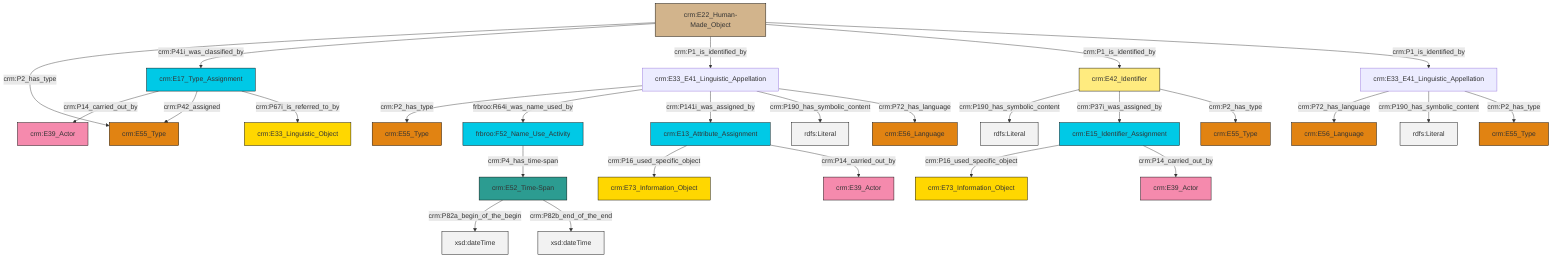 graph TD
classDef Literal fill:#f2f2f2,stroke:#000000;
classDef CRM_Entity fill:#FFFFFF,stroke:#000000;
classDef Temporal_Entity fill:#00C9E6, stroke:#000000;
classDef Type fill:#E18312, stroke:#000000;
classDef Time-Span fill:#2C9C91, stroke:#000000;
classDef Appellation fill:#FFEB7F, stroke:#000000;
classDef Place fill:#008836, stroke:#000000;
classDef Persistent_Item fill:#B266B2, stroke:#000000;
classDef Conceptual_Object fill:#FFD700, stroke:#000000;
classDef Physical_Thing fill:#D2B48C, stroke:#000000;
classDef Actor fill:#f58aad, stroke:#000000;
classDef PC_Classes fill:#4ce600, stroke:#000000;
classDef Multi fill:#cccccc,stroke:#000000;

0["crm:E33_E41_Linguistic_Appellation"]:::Default -->|crm:P72_has_language| 1["crm:E56_Language"]:::Type
2["crm:E17_Type_Assignment"]:::Temporal_Entity -->|crm:P14_carried_out_by| 3["crm:E39_Actor"]:::Actor
8["crm:E22_Human-Made_Object"]:::Physical_Thing -->|crm:P2_has_type| 9["crm:E55_Type"]:::Type
8["crm:E22_Human-Made_Object"]:::Physical_Thing -->|crm:P41i_was_classified_by| 2["crm:E17_Type_Assignment"]:::Temporal_Entity
12["frbroo:F52_Name_Use_Activity"]:::Temporal_Entity -->|crm:P4_has_time-span| 13["crm:E52_Time-Span"]:::Time-Span
8["crm:E22_Human-Made_Object"]:::Physical_Thing -->|crm:P1_is_identified_by| 18["crm:E33_E41_Linguistic_Appellation"]:::Default
18["crm:E33_E41_Linguistic_Appellation"]:::Default -->|crm:P2_has_type| 20["crm:E55_Type"]:::Type
8["crm:E22_Human-Made_Object"]:::Physical_Thing -->|crm:P1_is_identified_by| 22["crm:E42_Identifier"]:::Appellation
10["crm:E13_Attribute_Assignment"]:::Temporal_Entity -->|crm:P16_used_specific_object| 6["crm:E73_Information_Object"]:::Conceptual_Object
18["crm:E33_E41_Linguistic_Appellation"]:::Default -->|frbroo:R64i_was_name_used_by| 12["frbroo:F52_Name_Use_Activity"]:::Temporal_Entity
0["crm:E33_E41_Linguistic_Appellation"]:::Default -->|crm:P190_has_symbolic_content| 31[rdfs:Literal]:::Literal
18["crm:E33_E41_Linguistic_Appellation"]:::Default -->|crm:P141i_was_assigned_by| 10["crm:E13_Attribute_Assignment"]:::Temporal_Entity
22["crm:E42_Identifier"]:::Appellation -->|crm:P190_has_symbolic_content| 33[rdfs:Literal]:::Literal
18["crm:E33_E41_Linguistic_Appellation"]:::Default -->|crm:P190_has_symbolic_content| 34[rdfs:Literal]:::Literal
2["crm:E17_Type_Assignment"]:::Temporal_Entity -->|crm:P42_assigned| 9["crm:E55_Type"]:::Type
18["crm:E33_E41_Linguistic_Appellation"]:::Default -->|crm:P72_has_language| 36["crm:E56_Language"]:::Type
23["crm:E15_Identifier_Assignment"]:::Temporal_Entity -->|crm:P16_used_specific_object| 39["crm:E73_Information_Object"]:::Conceptual_Object
23["crm:E15_Identifier_Assignment"]:::Temporal_Entity -->|crm:P14_carried_out_by| 41["crm:E39_Actor"]:::Actor
22["crm:E42_Identifier"]:::Appellation -->|crm:P37i_was_assigned_by| 23["crm:E15_Identifier_Assignment"]:::Temporal_Entity
0["crm:E33_E41_Linguistic_Appellation"]:::Default -->|crm:P2_has_type| 14["crm:E55_Type"]:::Type
13["crm:E52_Time-Span"]:::Time-Span -->|crm:P82a_begin_of_the_begin| 42[xsd:dateTime]:::Literal
22["crm:E42_Identifier"]:::Appellation -->|crm:P2_has_type| 4["crm:E55_Type"]:::Type
13["crm:E52_Time-Span"]:::Time-Span -->|crm:P82b_end_of_the_end| 44[xsd:dateTime]:::Literal
2["crm:E17_Type_Assignment"]:::Temporal_Entity -->|crm:P67i_is_referred_to_by| 29["crm:E33_Linguistic_Object"]:::Conceptual_Object
8["crm:E22_Human-Made_Object"]:::Physical_Thing -->|crm:P1_is_identified_by| 0["crm:E33_E41_Linguistic_Appellation"]:::Default
10["crm:E13_Attribute_Assignment"]:::Temporal_Entity -->|crm:P14_carried_out_by| 27["crm:E39_Actor"]:::Actor